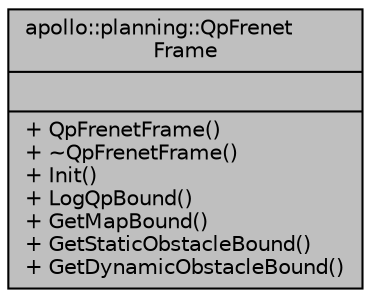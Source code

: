 digraph "apollo::planning::QpFrenetFrame"
{
  edge [fontname="Helvetica",fontsize="10",labelfontname="Helvetica",labelfontsize="10"];
  node [fontname="Helvetica",fontsize="10",shape=record];
  Node1 [label="{apollo::planning::QpFrenet\lFrame\n||+ QpFrenetFrame()\l+ ~QpFrenetFrame()\l+ Init()\l+ LogQpBound()\l+ GetMapBound()\l+ GetStaticObstacleBound()\l+ GetDynamicObstacleBound()\l}",height=0.2,width=0.4,color="black", fillcolor="grey75", style="filled" fontcolor="black"];
}
